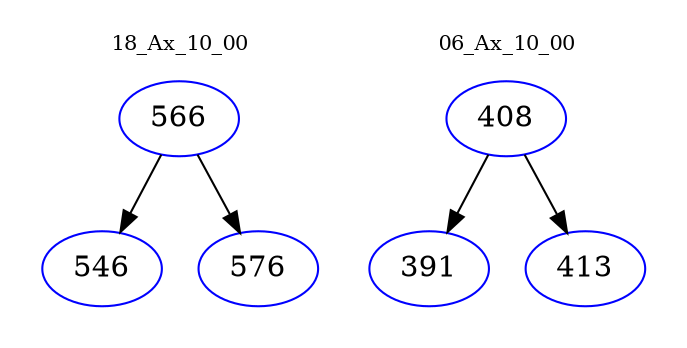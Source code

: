 digraph{
subgraph cluster_0 {
color = white
label = "18_Ax_10_00";
fontsize=10;
T0_566 [label="566", color="blue"]
T0_566 -> T0_546 [color="black"]
T0_546 [label="546", color="blue"]
T0_566 -> T0_576 [color="black"]
T0_576 [label="576", color="blue"]
}
subgraph cluster_1 {
color = white
label = "06_Ax_10_00";
fontsize=10;
T1_408 [label="408", color="blue"]
T1_408 -> T1_391 [color="black"]
T1_391 [label="391", color="blue"]
T1_408 -> T1_413 [color="black"]
T1_413 [label="413", color="blue"]
}
}

